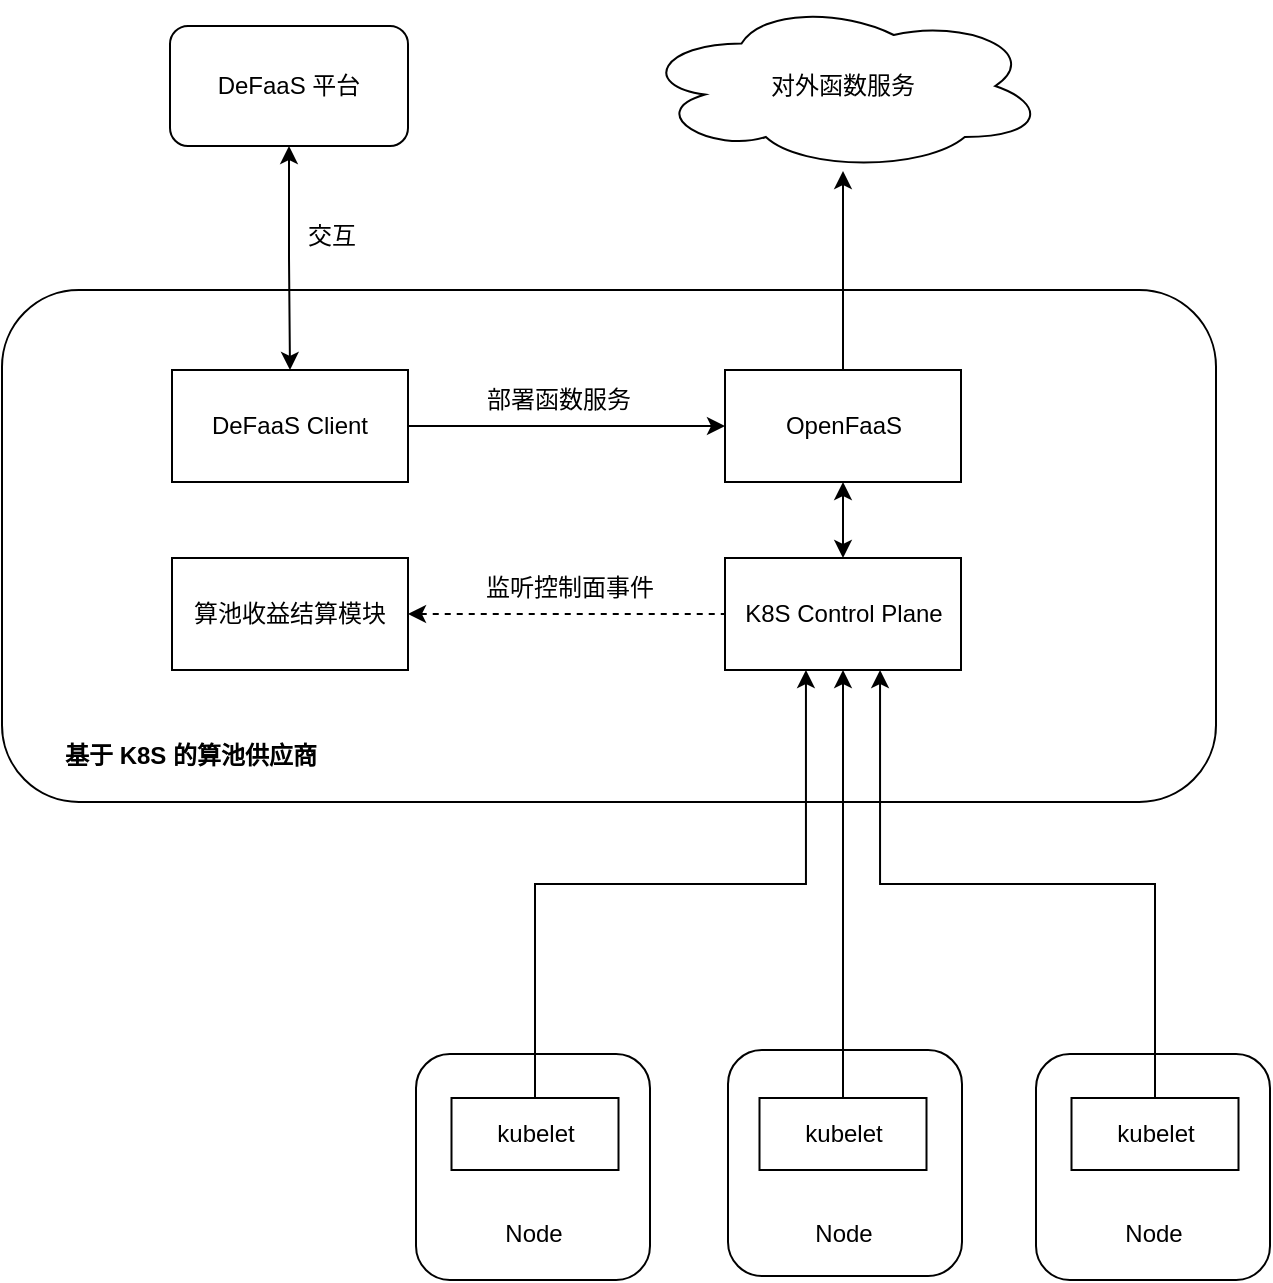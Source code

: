 <mxfile version="14.1.8" type="device"><diagram id="SSlRZFzaxpUiepgE_xWo" name="第 1 页"><mxGraphModel dx="1086" dy="806" grid="0" gridSize="10" guides="1" tooltips="1" connect="1" arrows="1" fold="1" page="1" pageScale="1" pageWidth="1920" pageHeight="1200" math="0" shadow="0"><root><mxCell id="0"/><mxCell id="1" parent="0"/><mxCell id="6cMCeLFBHYEs8tGhXKVg-70" value="" style="rounded=1;whiteSpace=wrap;html=1;" parent="1" vertex="1"><mxGeometry x="635" y="579" width="117" height="113" as="geometry"/></mxCell><mxCell id="6cMCeLFBHYEs8tGhXKVg-49" value="" style="rounded=1;whiteSpace=wrap;html=1;" parent="1" vertex="1"><mxGeometry x="272" y="199" width="607" height="256" as="geometry"/></mxCell><mxCell id="6cMCeLFBHYEs8tGhXKVg-42" style="edgeStyle=orthogonalEdgeStyle;rounded=0;orthogonalLoop=1;jettySize=auto;html=1;entryX=0.5;entryY=0;entryDx=0;entryDy=0;startArrow=classic;startFill=1;" parent="1" source="6cMCeLFBHYEs8tGhXKVg-1" target="6cMCeLFBHYEs8tGhXKVg-40" edge="1"><mxGeometry relative="1" as="geometry"/></mxCell><mxCell id="6cMCeLFBHYEs8tGhXKVg-1" value="DeFaaS 平台" style="rounded=1;whiteSpace=wrap;html=1;" parent="1" vertex="1"><mxGeometry x="356" y="67" width="119" height="60" as="geometry"/></mxCell><mxCell id="6cMCeLFBHYEs8tGhXKVg-45" style="edgeStyle=orthogonalEdgeStyle;rounded=0;orthogonalLoop=1;jettySize=auto;html=1;startArrow=classic;startFill=1;endArrow=none;endFill=0;" parent="1" source="6cMCeLFBHYEs8tGhXKVg-3" target="6cMCeLFBHYEs8tGhXKVg-37" edge="1"><mxGeometry relative="1" as="geometry"/></mxCell><mxCell id="6cMCeLFBHYEs8tGhXKVg-3" value="对外函数服务" style="ellipse;shape=cloud;whiteSpace=wrap;html=1;" parent="1" vertex="1"><mxGeometry x="591" y="54.5" width="203" height="85" as="geometry"/></mxCell><mxCell id="6cMCeLFBHYEs8tGhXKVg-36" value="K8S Control Plane" style="rounded=0;whiteSpace=wrap;html=1;" parent="1" vertex="1"><mxGeometry x="633.5" y="333" width="118" height="56" as="geometry"/></mxCell><mxCell id="6cMCeLFBHYEs8tGhXKVg-46" style="edgeStyle=orthogonalEdgeStyle;rounded=0;orthogonalLoop=1;jettySize=auto;html=1;exitX=0.5;exitY=1;exitDx=0;exitDy=0;entryX=0.5;entryY=0;entryDx=0;entryDy=0;startArrow=classic;startFill=1;" parent="1" source="6cMCeLFBHYEs8tGhXKVg-37" target="6cMCeLFBHYEs8tGhXKVg-36" edge="1"><mxGeometry relative="1" as="geometry"/></mxCell><mxCell id="6cMCeLFBHYEs8tGhXKVg-37" value="OpenFaaS" style="rounded=0;whiteSpace=wrap;html=1;" parent="1" vertex="1"><mxGeometry x="633.5" y="239" width="118" height="56" as="geometry"/></mxCell><mxCell id="6cMCeLFBHYEs8tGhXKVg-47" style="edgeStyle=orthogonalEdgeStyle;rounded=0;orthogonalLoop=1;jettySize=auto;html=1;startArrow=classic;startFill=1;endArrow=none;endFill=0;dashed=1;" parent="1" source="6cMCeLFBHYEs8tGhXKVg-39" target="6cMCeLFBHYEs8tGhXKVg-36" edge="1"><mxGeometry relative="1" as="geometry"/></mxCell><mxCell id="6cMCeLFBHYEs8tGhXKVg-39" value="算池收益结算模块" style="rounded=0;whiteSpace=wrap;html=1;" parent="1" vertex="1"><mxGeometry x="357" y="333" width="118" height="56" as="geometry"/></mxCell><mxCell id="6cMCeLFBHYEs8tGhXKVg-44" style="edgeStyle=orthogonalEdgeStyle;rounded=0;orthogonalLoop=1;jettySize=auto;html=1;entryX=0;entryY=0.5;entryDx=0;entryDy=0;startArrow=none;startFill=0;" parent="1" source="6cMCeLFBHYEs8tGhXKVg-40" target="6cMCeLFBHYEs8tGhXKVg-37" edge="1"><mxGeometry relative="1" as="geometry"/></mxCell><mxCell id="6cMCeLFBHYEs8tGhXKVg-40" value="DeFaaS Client" style="rounded=0;whiteSpace=wrap;html=1;" parent="1" vertex="1"><mxGeometry x="357" y="239" width="118" height="56" as="geometry"/></mxCell><mxCell id="6cMCeLFBHYEs8tGhXKVg-96" style="edgeStyle=elbowEdgeStyle;rounded=0;orthogonalLoop=1;jettySize=auto;elbow=vertical;html=1;startArrow=none;startFill=0;endArrow=classic;endFill=1;entryX=0.5;entryY=1;entryDx=0;entryDy=0;" parent="1" source="6cMCeLFBHYEs8tGhXKVg-51" target="6cMCeLFBHYEs8tGhXKVg-36" edge="1"><mxGeometry relative="1" as="geometry"><mxPoint x="694" y="419" as="targetPoint"/></mxGeometry></mxCell><mxCell id="6cMCeLFBHYEs8tGhXKVg-51" value="kubelet" style="rounded=0;whiteSpace=wrap;html=1;" parent="1" vertex="1"><mxGeometry x="650.75" y="603" width="83.5" height="36" as="geometry"/></mxCell><mxCell id="6cMCeLFBHYEs8tGhXKVg-71" value="Node" style="text;html=1;strokeColor=none;fillColor=none;align=center;verticalAlign=middle;whiteSpace=wrap;rounded=0;" parent="1" vertex="1"><mxGeometry x="672.5" y="661" width="40" height="20" as="geometry"/></mxCell><mxCell id="6cMCeLFBHYEs8tGhXKVg-73" value="" style="rounded=1;whiteSpace=wrap;html=1;" parent="1" vertex="1"><mxGeometry x="789" y="581" width="117" height="113" as="geometry"/></mxCell><mxCell id="6cMCeLFBHYEs8tGhXKVg-92" style="edgeStyle=elbowEdgeStyle;rounded=0;orthogonalLoop=1;jettySize=auto;elbow=vertical;html=1;entryX=0.657;entryY=1;entryDx=0;entryDy=0;entryPerimeter=0;startArrow=none;startFill=0;endArrow=classic;endFill=1;" parent="1" source="6cMCeLFBHYEs8tGhXKVg-74" target="6cMCeLFBHYEs8tGhXKVg-36" edge="1"><mxGeometry relative="1" as="geometry"/></mxCell><mxCell id="6cMCeLFBHYEs8tGhXKVg-74" value="kubelet" style="rounded=0;whiteSpace=wrap;html=1;" parent="1" vertex="1"><mxGeometry x="806.75" y="603" width="83.5" height="36" as="geometry"/></mxCell><mxCell id="6cMCeLFBHYEs8tGhXKVg-75" value="Node" style="text;html=1;strokeColor=none;fillColor=none;align=center;verticalAlign=middle;whiteSpace=wrap;rounded=0;" parent="1" vertex="1"><mxGeometry x="827.5" y="661" width="40" height="20" as="geometry"/></mxCell><mxCell id="6cMCeLFBHYEs8tGhXKVg-76" value="" style="rounded=1;whiteSpace=wrap;html=1;" parent="1" vertex="1"><mxGeometry x="479" y="581" width="117" height="113" as="geometry"/></mxCell><mxCell id="6cMCeLFBHYEs8tGhXKVg-93" style="edgeStyle=elbowEdgeStyle;rounded=0;orthogonalLoop=1;jettySize=auto;elbow=vertical;html=1;entryX=0.343;entryY=1;entryDx=0;entryDy=0;entryPerimeter=0;startArrow=none;startFill=0;endArrow=classic;endFill=1;" parent="1" source="6cMCeLFBHYEs8tGhXKVg-77" target="6cMCeLFBHYEs8tGhXKVg-36" edge="1"><mxGeometry relative="1" as="geometry"/></mxCell><mxCell id="6cMCeLFBHYEs8tGhXKVg-77" value="kubelet" style="rounded=0;whiteSpace=wrap;html=1;" parent="1" vertex="1"><mxGeometry x="496.75" y="603" width="83.5" height="36" as="geometry"/></mxCell><mxCell id="6cMCeLFBHYEs8tGhXKVg-78" value="Node" style="text;html=1;strokeColor=none;fillColor=none;align=center;verticalAlign=middle;whiteSpace=wrap;rounded=0;" parent="1" vertex="1"><mxGeometry x="517.5" y="661" width="40" height="20" as="geometry"/></mxCell><mxCell id="6cMCeLFBHYEs8tGhXKVg-89" value="&lt;b&gt;基于 K8S 的算池供应商&lt;/b&gt;" style="text;html=1;strokeColor=none;fillColor=none;align=center;verticalAlign=middle;whiteSpace=wrap;rounded=0;" parent="1" vertex="1"><mxGeometry x="281" y="418" width="171" height="28" as="geometry"/></mxCell><mxCell id="SatGy1-Xf8orv5UjwY0O-1" value="交互" style="text;html=1;strokeColor=none;fillColor=none;align=center;verticalAlign=middle;whiteSpace=wrap;rounded=0;" vertex="1" parent="1"><mxGeometry x="417" y="162" width="40" height="20" as="geometry"/></mxCell><mxCell id="SatGy1-Xf8orv5UjwY0O-2" value="部署函数服务" style="text;html=1;strokeColor=none;fillColor=none;align=center;verticalAlign=middle;whiteSpace=wrap;rounded=0;" vertex="1" parent="1"><mxGeometry x="510" y="244" width="81" height="20" as="geometry"/></mxCell><mxCell id="SatGy1-Xf8orv5UjwY0O-4" value="监听控制面事件" style="text;html=1;strokeColor=none;fillColor=none;align=center;verticalAlign=middle;whiteSpace=wrap;rounded=0;" vertex="1" parent="1"><mxGeometry x="510" y="338" width="92" height="20" as="geometry"/></mxCell></root></mxGraphModel></diagram></mxfile>